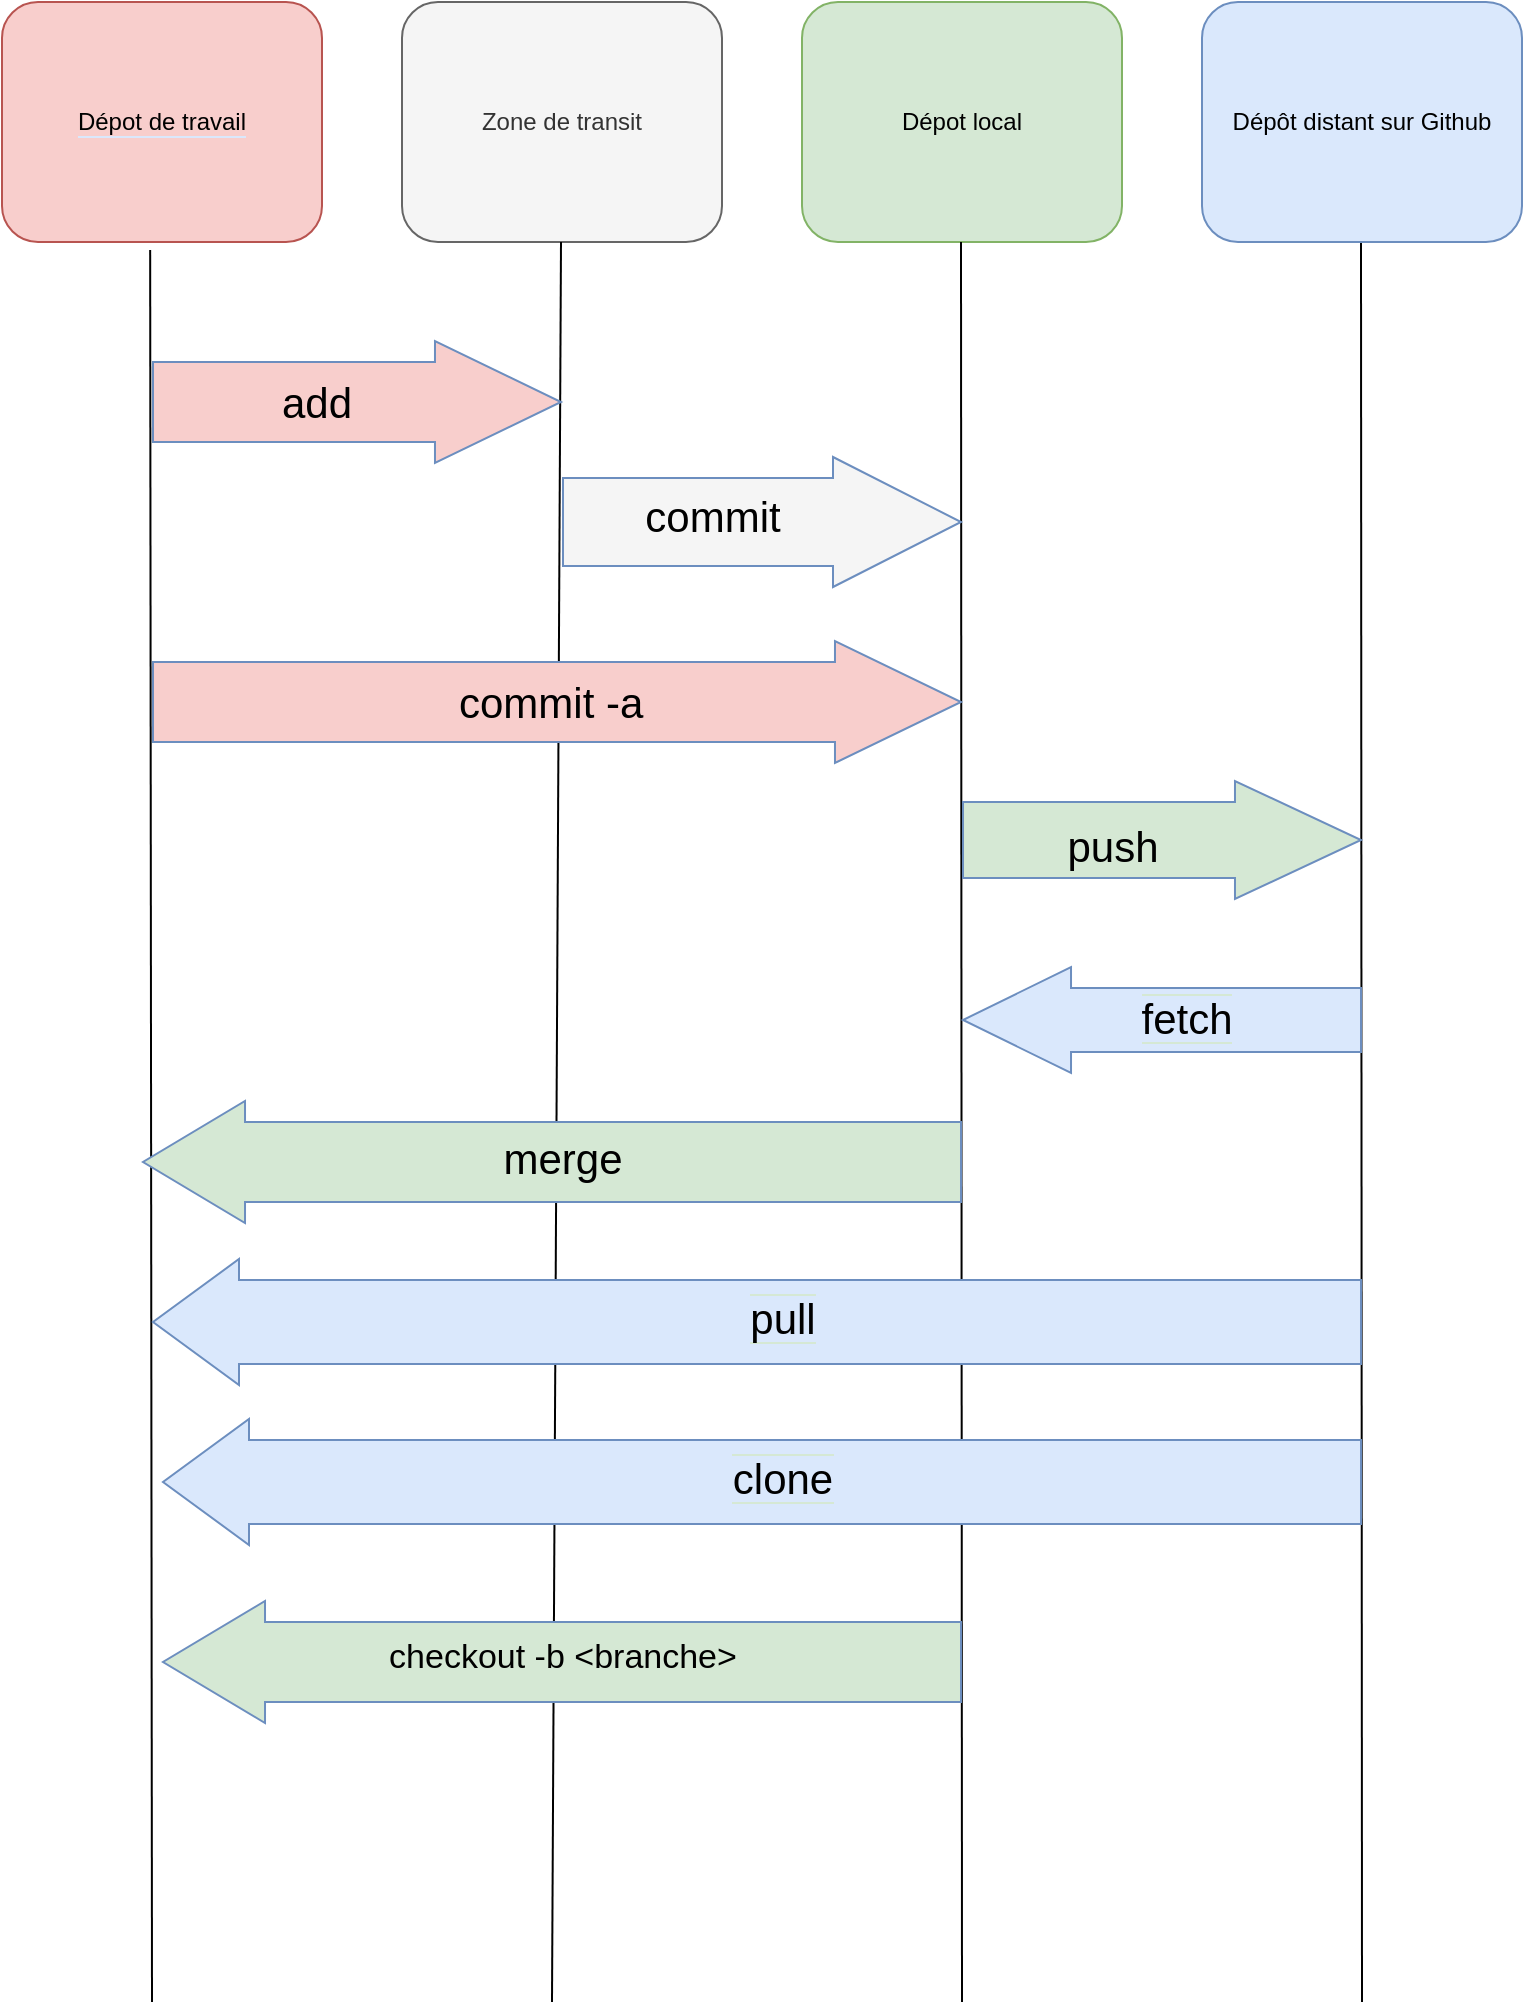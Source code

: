 <mxfile version="15.7.3" type="device"><diagram id="cgDFx6XKxwathRc-xz_g" name="Page-1"><mxGraphModel dx="1666" dy="795" grid="1" gridSize="10" guides="1" tooltips="1" connect="1" arrows="1" fold="1" page="1" pageScale="1" pageWidth="850" pageHeight="1100" math="0" shadow="0"><root><mxCell id="0"/><mxCell id="1" parent="0"/><mxCell id="dFVk6EuLIp_nsuG2VtZq-103" value="&lt;span style=&quot;background-color: rgb(248 , 206 , 204)&quot;&gt;Dépot de travail&lt;/span&gt;" style="rounded=1;whiteSpace=wrap;html=1;labelBackgroundColor=#DAE8FC;fillColor=#f8cecc;strokeColor=#b85450;" vertex="1" parent="1"><mxGeometry x="45" y="40" width="160" height="120" as="geometry"/></mxCell><mxCell id="dFVk6EuLIp_nsuG2VtZq-104" value="Zone de transit" style="rounded=1;whiteSpace=wrap;html=1;fillColor=#f5f5f5;strokeColor=#666666;fontColor=#333333;" vertex="1" parent="1"><mxGeometry x="245" y="40" width="160" height="120" as="geometry"/></mxCell><mxCell id="dFVk6EuLIp_nsuG2VtZq-105" value="Dépot local" style="rounded=1;whiteSpace=wrap;html=1;fillColor=#d5e8d4;strokeColor=#82b366;" vertex="1" parent="1"><mxGeometry x="445" y="40" width="160" height="120" as="geometry"/></mxCell><mxCell id="dFVk6EuLIp_nsuG2VtZq-106" value="" style="endArrow=none;html=1;rounded=0;entryX=0.463;entryY=1.033;entryDx=0;entryDy=0;entryPerimeter=0;" edge="1" parent="1" target="dFVk6EuLIp_nsuG2VtZq-103"><mxGeometry width="50" height="50" relative="1" as="geometry"><mxPoint x="120" y="1040" as="sourcePoint"/><mxPoint x="125" y="160" as="targetPoint"/></mxGeometry></mxCell><mxCell id="dFVk6EuLIp_nsuG2VtZq-107" value="" style="endArrow=none;html=1;rounded=0;" edge="1" parent="1"><mxGeometry width="50" height="50" relative="1" as="geometry"><mxPoint x="320" y="1040" as="sourcePoint"/><mxPoint x="324.5" y="160" as="targetPoint"/></mxGeometry></mxCell><mxCell id="dFVk6EuLIp_nsuG2VtZq-108" value="" style="endArrow=none;html=1;rounded=0;" edge="1" parent="1"><mxGeometry width="50" height="50" relative="1" as="geometry"><mxPoint x="525" y="1040" as="sourcePoint"/><mxPoint x="524.5" y="160" as="targetPoint"/></mxGeometry></mxCell><mxCell id="dFVk6EuLIp_nsuG2VtZq-109" value="" style="endArrow=none;html=1;rounded=0;" edge="1" parent="1"><mxGeometry width="50" height="50" relative="1" as="geometry"><mxPoint x="725" y="1040" as="sourcePoint"/><mxPoint x="724.5" y="160" as="targetPoint"/></mxGeometry></mxCell><mxCell id="dFVk6EuLIp_nsuG2VtZq-110" value="" style="shape=flexArrow;endArrow=classic;html=1;rounded=0;width=40;endSize=20.67;fillColor=#F8CECC;strokeColor=#6c8ebf;" edge="1" parent="1"><mxGeometry width="50" height="50" relative="1" as="geometry"><mxPoint x="120" y="240" as="sourcePoint"/><mxPoint x="325" y="240" as="targetPoint"/></mxGeometry></mxCell><mxCell id="dFVk6EuLIp_nsuG2VtZq-111" value="add" style="edgeLabel;html=1;align=center;verticalAlign=middle;resizable=0;points=[];fontSize=21;labelBackgroundColor=#F8CECC;" vertex="1" connectable="0" parent="dFVk6EuLIp_nsuG2VtZq-110"><mxGeometry x="-0.29" y="-6" relative="1" as="geometry"><mxPoint x="9" y="-6" as="offset"/></mxGeometry></mxCell><mxCell id="dFVk6EuLIp_nsuG2VtZq-112" value="" style="shape=flexArrow;endArrow=classic;html=1;rounded=0;width=44;endSize=21;fillColor=#F5F5F5;strokeColor=#6c8ebf;" edge="1" parent="1"><mxGeometry width="50" height="50" relative="1" as="geometry"><mxPoint x="325" y="300" as="sourcePoint"/><mxPoint x="525" y="300" as="targetPoint"/></mxGeometry></mxCell><mxCell id="dFVk6EuLIp_nsuG2VtZq-113" value="" style="shape=flexArrow;endArrow=classic;html=1;rounded=0;width=38;endSize=20.67;fillColor=#D5E8D4;strokeColor=#6c8ebf;fontStyle=1" edge="1" parent="1"><mxGeometry width="50" height="50" relative="1" as="geometry"><mxPoint x="525" y="459" as="sourcePoint"/><mxPoint x="725" y="459" as="targetPoint"/></mxGeometry></mxCell><mxCell id="dFVk6EuLIp_nsuG2VtZq-114" value="" style="shape=flexArrow;endArrow=classic;html=1;rounded=0;width=32;endSize=17.67;fillColor=#DAE8FC;strokeColor=#6c8ebf;" edge="1" parent="1"><mxGeometry width="50" height="50" relative="1" as="geometry"><mxPoint x="725" y="549" as="sourcePoint"/><mxPoint x="525" y="549" as="targetPoint"/></mxGeometry></mxCell><mxCell id="dFVk6EuLIp_nsuG2VtZq-115" value="" style="shape=flexArrow;endArrow=classic;html=1;rounded=0;width=40;endSize=16.67;fillColor=#D5E8D4;strokeColor=#6c8ebf;" edge="1" parent="1"><mxGeometry width="50" height="50" relative="1" as="geometry"><mxPoint x="525" y="620" as="sourcePoint"/><mxPoint x="115" y="620" as="targetPoint"/></mxGeometry></mxCell><mxCell id="dFVk6EuLIp_nsuG2VtZq-116" value="" style="shape=flexArrow;endArrow=classic;html=1;rounded=0;width=42;endSize=14;fillColor=#DAE8FC;strokeColor=#6c8ebf;" edge="1" parent="1"><mxGeometry width="50" height="50" relative="1" as="geometry"><mxPoint x="725" y="700" as="sourcePoint"/><mxPoint x="120" y="700" as="targetPoint"/></mxGeometry></mxCell><mxCell id="dFVk6EuLIp_nsuG2VtZq-117" value="commit" style="edgeLabel;html=1;align=center;verticalAlign=middle;resizable=0;points=[];fontSize=21;labelBackgroundColor=#F5F5F5;" vertex="1" connectable="0" parent="1"><mxGeometry x="405" y="300" as="geometry"><mxPoint x="-5" y="-3" as="offset"/></mxGeometry></mxCell><mxCell id="dFVk6EuLIp_nsuG2VtZq-118" value="push" style="edgeLabel;html=1;align=center;verticalAlign=middle;resizable=0;points=[];fontSize=21;labelBackgroundColor=#D5E8D4;" vertex="1" connectable="0" parent="1"><mxGeometry x="605" y="460" as="geometry"><mxPoint x="-5" y="2" as="offset"/></mxGeometry></mxCell><mxCell id="dFVk6EuLIp_nsuG2VtZq-119" value="" style="shape=flexArrow;endArrow=classic;html=1;rounded=0;width=40;endSize=20.67;fillColor=#F8CECC;strokeColor=#6c8ebf;" edge="1" parent="1"><mxGeometry width="50" height="50" relative="1" as="geometry"><mxPoint x="120" y="390" as="sourcePoint"/><mxPoint x="525" y="390" as="targetPoint"/></mxGeometry></mxCell><mxCell id="dFVk6EuLIp_nsuG2VtZq-120" value="commit -a&amp;nbsp;" style="edgeLabel;html=1;align=center;verticalAlign=middle;resizable=0;points=[];fontSize=21;labelBackgroundColor=#F8CECC;" vertex="1" connectable="0" parent="dFVk6EuLIp_nsuG2VtZq-119"><mxGeometry x="-0.29" y="-6" relative="1" as="geometry"><mxPoint x="58" y="-6" as="offset"/></mxGeometry></mxCell><mxCell id="dFVk6EuLIp_nsuG2VtZq-121" value="&lt;span style=&quot;background-color: rgb(218 , 232 , 252)&quot;&gt;fetch&lt;/span&gt;" style="edgeLabel;html=1;align=center;verticalAlign=middle;resizable=0;points=[];fontSize=21;labelBackgroundColor=#D5E8D4;" vertex="1" connectable="0" parent="1"><mxGeometry x="645" y="550" as="geometry"><mxPoint x="-8" y="-2" as="offset"/></mxGeometry></mxCell><mxCell id="dFVk6EuLIp_nsuG2VtZq-122" value="merge" style="edgeLabel;html=1;align=center;verticalAlign=middle;resizable=0;points=[];fontSize=21;labelBackgroundColor=#D5E8D4;" vertex="1" connectable="0" parent="1"><mxGeometry x="665" y="550" as="geometry"><mxPoint x="-340" y="68" as="offset"/></mxGeometry></mxCell><mxCell id="dFVk6EuLIp_nsuG2VtZq-123" value="&lt;span style=&quot;background-color: rgb(218 , 232 , 252)&quot;&gt;pull&lt;/span&gt;" style="edgeLabel;html=1;align=center;verticalAlign=middle;resizable=0;points=[];fontSize=21;labelBackgroundColor=#D5E8D4;" vertex="1" connectable="0" parent="1"><mxGeometry x="775" y="630" as="geometry"><mxPoint x="-340" y="68" as="offset"/></mxGeometry></mxCell><mxCell id="dFVk6EuLIp_nsuG2VtZq-124" value="" style="shape=flexArrow;endArrow=classic;html=1;rounded=0;width=42;endSize=14;fillColor=#DAE8FC;strokeColor=#6c8ebf;" edge="1" parent="1"><mxGeometry width="50" height="50" relative="1" as="geometry"><mxPoint x="725" y="780" as="sourcePoint"/><mxPoint x="125" y="780" as="targetPoint"/></mxGeometry></mxCell><mxCell id="dFVk6EuLIp_nsuG2VtZq-125" value="&lt;span style=&quot;background-color: rgb(218 , 232 , 252)&quot;&gt;clone&lt;/span&gt;" style="edgeLabel;html=1;align=center;verticalAlign=middle;resizable=0;points=[];fontSize=21;labelBackgroundColor=#D5E8D4;" vertex="1" connectable="0" parent="1"><mxGeometry x="775" y="710" as="geometry"><mxPoint x="-340" y="68" as="offset"/></mxGeometry></mxCell><mxCell id="dFVk6EuLIp_nsuG2VtZq-126" value="" style="shape=flexArrow;endArrow=classic;html=1;rounded=0;width=40;endSize=16.67;fillColor=#D5E8D4;strokeColor=#6c8ebf;" edge="1" parent="1"><mxGeometry width="50" height="50" relative="1" as="geometry"><mxPoint x="525" y="870" as="sourcePoint"/><mxPoint x="125" y="870" as="targetPoint"/></mxGeometry></mxCell><mxCell id="dFVk6EuLIp_nsuG2VtZq-127" value="checkout -b &amp;lt;branche&amp;gt;" style="edgeLabel;html=1;align=center;verticalAlign=middle;resizable=0;points=[];fontSize=17;labelBackgroundColor=#D5E8D4;" vertex="1" connectable="0" parent="1"><mxGeometry x="665" y="800" as="geometry"><mxPoint x="-340" y="68" as="offset"/></mxGeometry></mxCell><mxCell id="dFVk6EuLIp_nsuG2VtZq-128" value="Dépôt distant sur Github" style="rounded=1;whiteSpace=wrap;html=1;fillColor=#dae8fc;strokeColor=#6c8ebf;" vertex="1" parent="1"><mxGeometry x="645" y="40" width="160" height="120" as="geometry"/></mxCell></root></mxGraphModel></diagram></mxfile>